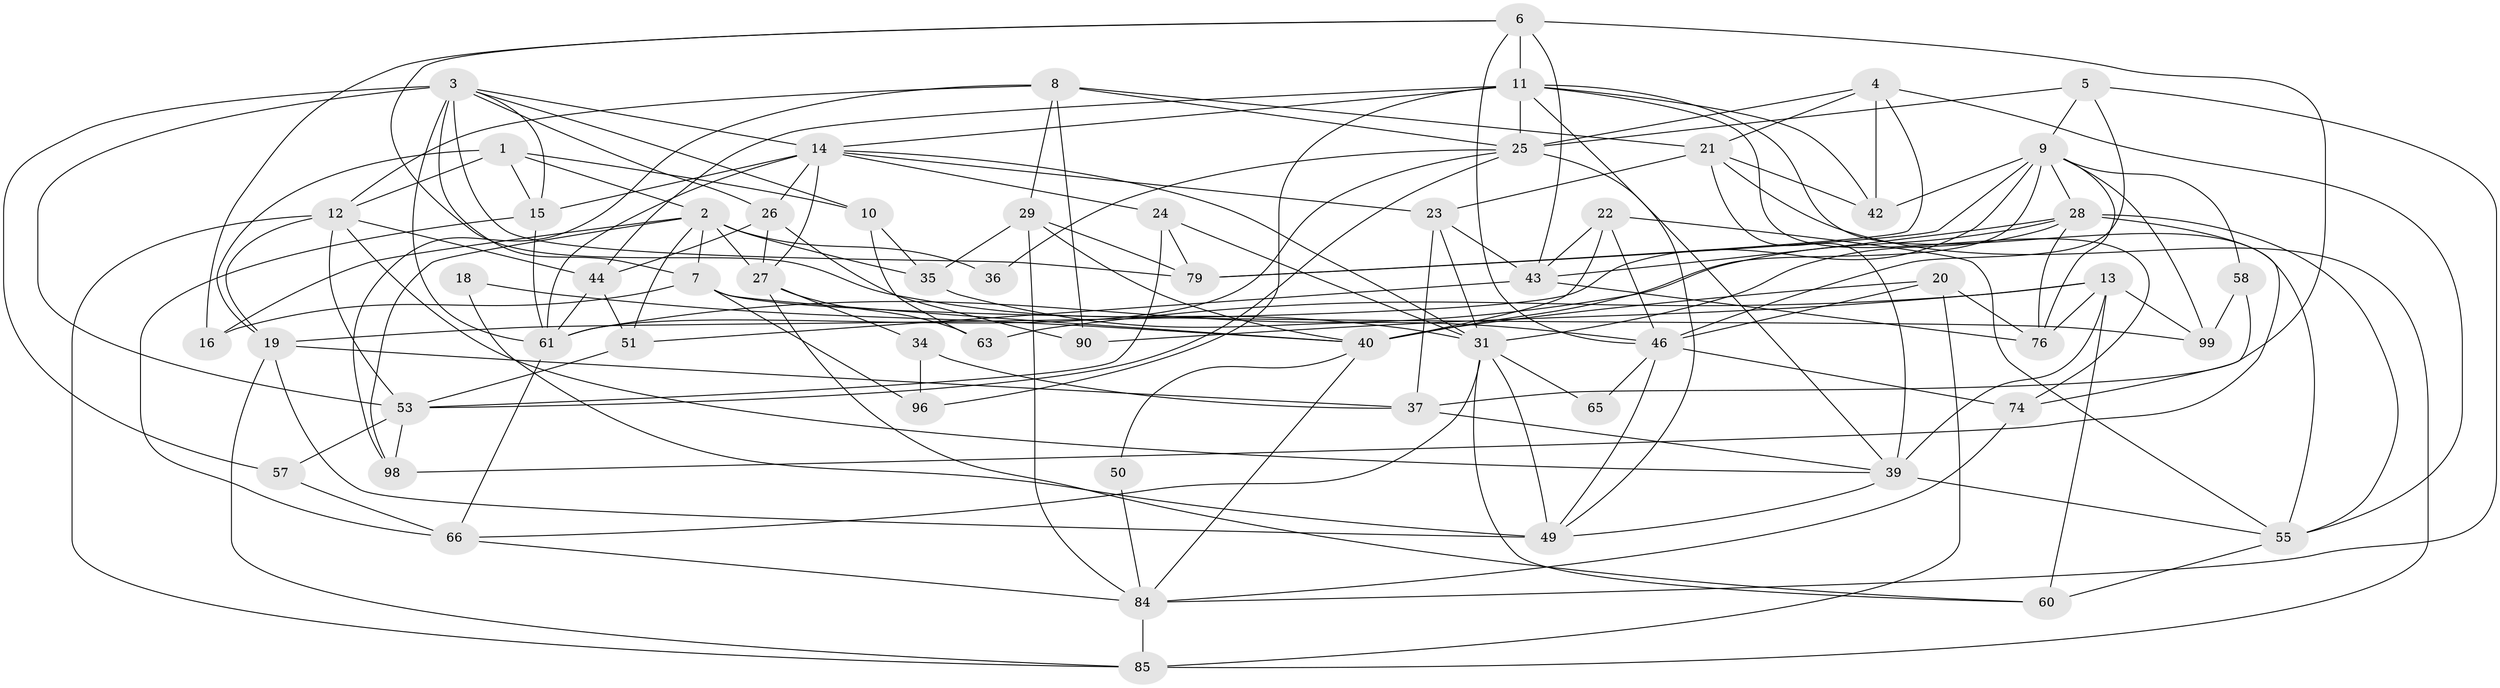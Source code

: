 // original degree distribution, {5: 0.14, 4: 0.33, 6: 0.13, 7: 0.02, 3: 0.24, 2: 0.13, 8: 0.01}
// Generated by graph-tools (version 1.1) at 2025/38/02/21/25 10:38:59]
// undirected, 60 vertices, 158 edges
graph export_dot {
graph [start="1"]
  node [color=gray90,style=filled];
  1;
  2 [super="+68"];
  3 [super="+48"];
  4;
  5;
  6 [super="+62"];
  7 [super="+97"];
  8 [super="+41"];
  9 [super="+17"];
  10 [super="+93"];
  11 [super="+73"];
  12 [super="+32"];
  13 [super="+52"];
  14 [super="+56"];
  15 [super="+30"];
  16 [super="+87"];
  18;
  19;
  20 [super="+72"];
  21 [super="+86"];
  22;
  23 [super="+38"];
  24;
  25 [super="+81"];
  26 [super="+54"];
  27 [super="+45"];
  28 [super="+67"];
  29 [super="+33"];
  31 [super="+82"];
  34 [super="+70"];
  35;
  36;
  37 [super="+80"];
  39 [super="+83"];
  40 [super="+69"];
  42 [super="+64"];
  43 [super="+77"];
  44 [super="+75"];
  46 [super="+47"];
  49 [super="+59"];
  50;
  51;
  53 [super="+100"];
  55 [super="+71"];
  57;
  58;
  60;
  61 [super="+78"];
  63;
  65;
  66 [super="+92"];
  74 [super="+94"];
  76 [super="+89"];
  79 [super="+95"];
  84 [super="+88"];
  85 [super="+91"];
  90;
  96;
  98;
  99;
  1 -- 15;
  1 -- 12;
  1 -- 2;
  1 -- 10;
  1 -- 19;
  2 -- 16;
  2 -- 36;
  2 -- 35;
  2 -- 51;
  2 -- 98;
  2 -- 27;
  2 -- 7;
  3 -- 10;
  3 -- 7;
  3 -- 15;
  3 -- 14;
  3 -- 53;
  3 -- 57;
  3 -- 61;
  3 -- 79;
  3 -- 26;
  4 -- 21;
  4 -- 25;
  4 -- 55;
  4 -- 42;
  4 -- 79;
  5 -- 9;
  5 -- 46;
  5 -- 84;
  5 -- 25;
  6 -- 46;
  6 -- 31;
  6 -- 43;
  6 -- 11;
  6 -- 37 [weight=2];
  6 -- 16;
  7 -- 16;
  7 -- 99;
  7 -- 40;
  7 -- 96;
  8 -- 98;
  8 -- 12;
  8 -- 21;
  8 -- 25;
  8 -- 90;
  8 -- 29;
  9 -- 19;
  9 -- 99;
  9 -- 76;
  9 -- 42;
  9 -- 58;
  9 -- 28;
  9 -- 40;
  9 -- 79;
  10 -- 63;
  10 -- 35;
  11 -- 55;
  11 -- 14;
  11 -- 96;
  11 -- 39;
  11 -- 25;
  11 -- 74;
  11 -- 44;
  11 -- 42;
  12 -- 44;
  12 -- 85;
  12 -- 19;
  12 -- 53;
  12 -- 39;
  13 -- 90;
  13 -- 99;
  13 -- 63;
  13 -- 60;
  13 -- 39;
  13 -- 76;
  14 -- 31;
  14 -- 24;
  14 -- 61;
  14 -- 27;
  14 -- 23;
  14 -- 15;
  14 -- 26;
  15 -- 66;
  15 -- 61;
  18 -- 49;
  18 -- 40;
  19 -- 49;
  19 -- 37;
  19 -- 85;
  20 -- 76;
  20 -- 85;
  20 -- 46;
  20 -- 40;
  21 -- 23;
  21 -- 85;
  21 -- 39;
  21 -- 42;
  22 -- 46;
  22 -- 55;
  22 -- 40;
  22 -- 43;
  23 -- 31;
  23 -- 37;
  23 -- 43;
  24 -- 31;
  24 -- 79;
  24 -- 53;
  25 -- 36;
  25 -- 61;
  25 -- 53;
  25 -- 49;
  26 -- 90;
  26 -- 27;
  26 -- 44;
  27 -- 34;
  27 -- 63;
  27 -- 60;
  28 -- 55;
  28 -- 43;
  28 -- 98;
  28 -- 76;
  28 -- 31;
  28 -- 61;
  29 -- 40;
  29 -- 35;
  29 -- 84;
  29 -- 79;
  31 -- 66;
  31 -- 49 [weight=2];
  31 -- 65;
  31 -- 60;
  34 -- 96;
  34 -- 37;
  35 -- 46;
  37 -- 39;
  39 -- 49;
  39 -- 55;
  40 -- 50;
  40 -- 84;
  43 -- 51;
  43 -- 76;
  44 -- 61;
  44 -- 51;
  46 -- 65;
  46 -- 49;
  46 -- 74;
  50 -- 84;
  51 -- 53;
  53 -- 57;
  53 -- 98;
  55 -- 60;
  57 -- 66;
  58 -- 99;
  58 -- 74;
  61 -- 66;
  66 -- 84;
  74 -- 84;
  84 -- 85;
}

